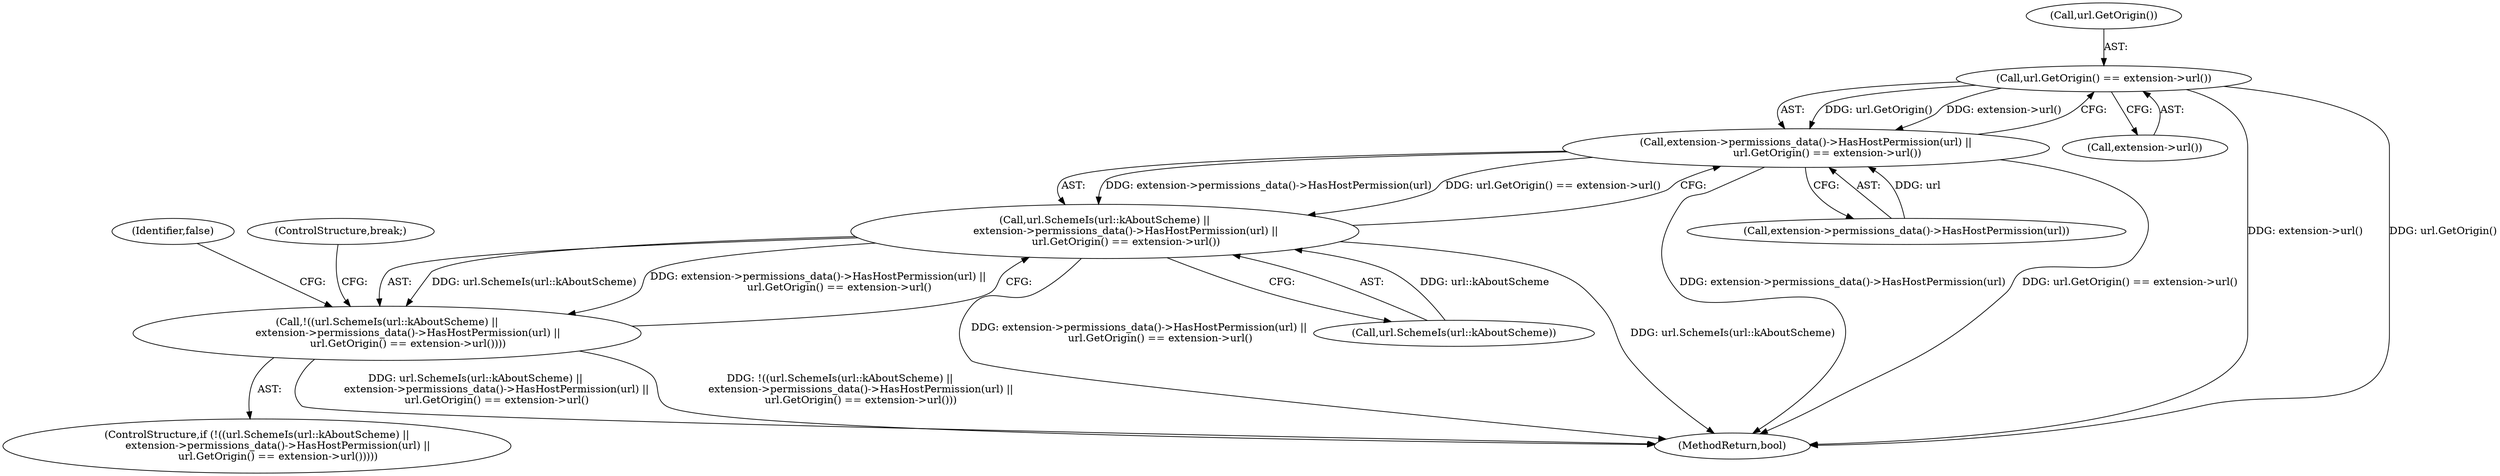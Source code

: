 digraph "1_Chrome_5c437bcc7a51edbef45242c5173cf7871fde2866@del" {
"1000144" [label="(Call,url.GetOrigin() == extension->url())"];
"1000141" [label="(Call,extension->permissions_data()->HasHostPermission(url) ||\n             url.GetOrigin() == extension->url())"];
"1000138" [label="(Call,url.SchemeIs(url::kAboutScheme) ||\n             extension->permissions_data()->HasHostPermission(url) ||\n             url.GetOrigin() == extension->url())"];
"1000137" [label="(Call,!((url.SchemeIs(url::kAboutScheme) ||\n             extension->permissions_data()->HasHostPermission(url) ||\n             url.GetOrigin() == extension->url())))"];
"1000139" [label="(Call,url.SchemeIs(url::kAboutScheme))"];
"1000146" [label="(Call,extension->url())"];
"1000144" [label="(Call,url.GetOrigin() == extension->url())"];
"1000145" [label="(Call,url.GetOrigin())"];
"1000149" [label="(Identifier,false)"];
"1000142" [label="(Call,extension->permissions_data()->HasHostPermission(url))"];
"1000136" [label="(ControlStructure,if (!((url.SchemeIs(url::kAboutScheme) ||\n             extension->permissions_data()->HasHostPermission(url) ||\n             url.GetOrigin() == extension->url()))))"];
"1000137" [label="(Call,!((url.SchemeIs(url::kAboutScheme) ||\n             extension->permissions_data()->HasHostPermission(url) ||\n             url.GetOrigin() == extension->url())))"];
"1000150" [label="(ControlStructure,break;)"];
"1000141" [label="(Call,extension->permissions_data()->HasHostPermission(url) ||\n             url.GetOrigin() == extension->url())"];
"1000138" [label="(Call,url.SchemeIs(url::kAboutScheme) ||\n             extension->permissions_data()->HasHostPermission(url) ||\n             url.GetOrigin() == extension->url())"];
"1000160" [label="(MethodReturn,bool)"];
"1000144" -> "1000141"  [label="AST: "];
"1000144" -> "1000146"  [label="CFG: "];
"1000145" -> "1000144"  [label="AST: "];
"1000146" -> "1000144"  [label="AST: "];
"1000141" -> "1000144"  [label="CFG: "];
"1000144" -> "1000160"  [label="DDG: extension->url()"];
"1000144" -> "1000160"  [label="DDG: url.GetOrigin()"];
"1000144" -> "1000141"  [label="DDG: url.GetOrigin()"];
"1000144" -> "1000141"  [label="DDG: extension->url()"];
"1000141" -> "1000138"  [label="AST: "];
"1000141" -> "1000142"  [label="CFG: "];
"1000142" -> "1000141"  [label="AST: "];
"1000138" -> "1000141"  [label="CFG: "];
"1000141" -> "1000160"  [label="DDG: extension->permissions_data()->HasHostPermission(url)"];
"1000141" -> "1000160"  [label="DDG: url.GetOrigin() == extension->url()"];
"1000141" -> "1000138"  [label="DDG: extension->permissions_data()->HasHostPermission(url)"];
"1000141" -> "1000138"  [label="DDG: url.GetOrigin() == extension->url()"];
"1000142" -> "1000141"  [label="DDG: url"];
"1000138" -> "1000137"  [label="AST: "];
"1000138" -> "1000139"  [label="CFG: "];
"1000139" -> "1000138"  [label="AST: "];
"1000137" -> "1000138"  [label="CFG: "];
"1000138" -> "1000160"  [label="DDG: extension->permissions_data()->HasHostPermission(url) ||\n             url.GetOrigin() == extension->url()"];
"1000138" -> "1000160"  [label="DDG: url.SchemeIs(url::kAboutScheme)"];
"1000138" -> "1000137"  [label="DDG: url.SchemeIs(url::kAboutScheme)"];
"1000138" -> "1000137"  [label="DDG: extension->permissions_data()->HasHostPermission(url) ||\n             url.GetOrigin() == extension->url()"];
"1000139" -> "1000138"  [label="DDG: url::kAboutScheme"];
"1000137" -> "1000136"  [label="AST: "];
"1000149" -> "1000137"  [label="CFG: "];
"1000150" -> "1000137"  [label="CFG: "];
"1000137" -> "1000160"  [label="DDG: url.SchemeIs(url::kAboutScheme) ||\n             extension->permissions_data()->HasHostPermission(url) ||\n             url.GetOrigin() == extension->url()"];
"1000137" -> "1000160"  [label="DDG: !((url.SchemeIs(url::kAboutScheme) ||\n             extension->permissions_data()->HasHostPermission(url) ||\n             url.GetOrigin() == extension->url()))"];
}
